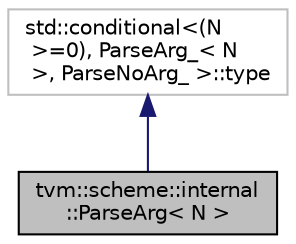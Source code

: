 digraph "tvm::scheme::internal::ParseArg&lt; N &gt;"
{
 // LATEX_PDF_SIZE
  edge [fontname="Helvetica",fontsize="10",labelfontname="Helvetica",labelfontsize="10"];
  node [fontname="Helvetica",fontsize="10",shape=record];
  Node1 [label="tvm::scheme::internal\l::ParseArg\< N \>",height=0.2,width=0.4,color="black", fillcolor="grey75", style="filled", fontcolor="black",tooltip=" "];
  Node2 -> Node1 [dir="back",color="midnightblue",fontsize="10",style="solid",fontname="Helvetica"];
  Node2 [label="std::conditional\<(N\l \>=0), ParseArg_\< N\l \>, ParseNoArg_ \>::type",height=0.2,width=0.4,color="grey75", fillcolor="white", style="filled",tooltip=" "];
}
